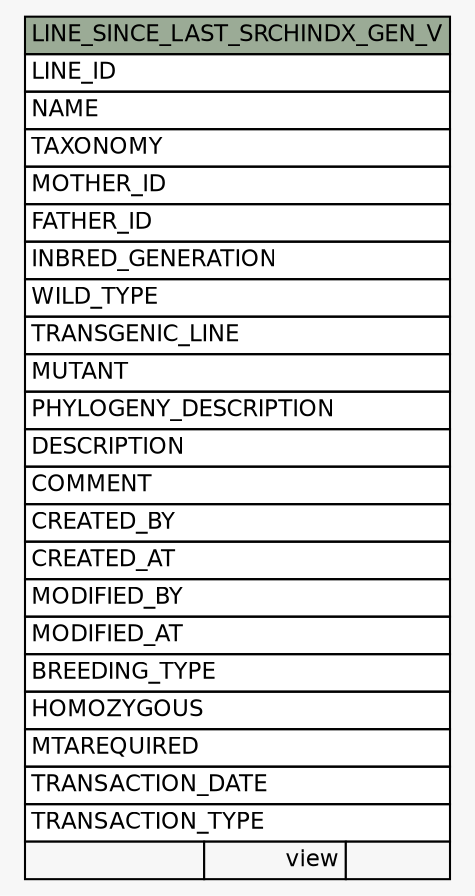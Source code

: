 // dot 2.38.0 on Windows 10 10.0
// SchemaSpy rev Unknown
digraph "LINE_SINCE_LAST_SRCHINDX_GEN_V" {
  graph [
    rankdir="RL"
    bgcolor="#f7f7f7"
    nodesep="0.18"
    ranksep="0.46"
    fontname="Helvetica"
    fontsize="11"
  ];
  node [
    fontname="Helvetica"
    fontsize="11"
    shape="plaintext"
  ];
  edge [
    arrowsize="0.8"
  ];
  "LINE_SINCE_LAST_SRCHINDX_GEN_V" [
    label=<
    <TABLE BORDER="0" CELLBORDER="1" CELLSPACING="0" BGCOLOR="#ffffff">
      <TR><TD COLSPAN="3" BGCOLOR="#9bab96" ALIGN="CENTER">LINE_SINCE_LAST_SRCHINDX_GEN_V</TD></TR>
      <TR><TD PORT="LINE_ID" COLSPAN="3" ALIGN="LEFT">LINE_ID</TD></TR>
      <TR><TD PORT="NAME" COLSPAN="3" ALIGN="LEFT">NAME</TD></TR>
      <TR><TD PORT="TAXONOMY" COLSPAN="3" ALIGN="LEFT">TAXONOMY</TD></TR>
      <TR><TD PORT="MOTHER_ID" COLSPAN="3" ALIGN="LEFT">MOTHER_ID</TD></TR>
      <TR><TD PORT="FATHER_ID" COLSPAN="3" ALIGN="LEFT">FATHER_ID</TD></TR>
      <TR><TD PORT="INBRED_GENERATION" COLSPAN="3" ALIGN="LEFT">INBRED_GENERATION</TD></TR>
      <TR><TD PORT="WILD_TYPE" COLSPAN="3" ALIGN="LEFT">WILD_TYPE</TD></TR>
      <TR><TD PORT="TRANSGENIC_LINE" COLSPAN="3" ALIGN="LEFT">TRANSGENIC_LINE</TD></TR>
      <TR><TD PORT="MUTANT" COLSPAN="3" ALIGN="LEFT">MUTANT</TD></TR>
      <TR><TD PORT="PHYLOGENY_DESCRIPTION" COLSPAN="3" ALIGN="LEFT">PHYLOGENY_DESCRIPTION</TD></TR>
      <TR><TD PORT="DESCRIPTION" COLSPAN="3" ALIGN="LEFT">DESCRIPTION</TD></TR>
      <TR><TD PORT="COMMENT" COLSPAN="3" ALIGN="LEFT">COMMENT</TD></TR>
      <TR><TD PORT="CREATED_BY" COLSPAN="3" ALIGN="LEFT">CREATED_BY</TD></TR>
      <TR><TD PORT="CREATED_AT" COLSPAN="3" ALIGN="LEFT">CREATED_AT</TD></TR>
      <TR><TD PORT="MODIFIED_BY" COLSPAN="3" ALIGN="LEFT">MODIFIED_BY</TD></TR>
      <TR><TD PORT="MODIFIED_AT" COLSPAN="3" ALIGN="LEFT">MODIFIED_AT</TD></TR>
      <TR><TD PORT="BREEDING_TYPE" COLSPAN="3" ALIGN="LEFT">BREEDING_TYPE</TD></TR>
      <TR><TD PORT="HOMOZYGOUS" COLSPAN="3" ALIGN="LEFT">HOMOZYGOUS</TD></TR>
      <TR><TD PORT="MTAREQUIRED" COLSPAN="3" ALIGN="LEFT">MTAREQUIRED</TD></TR>
      <TR><TD PORT="TRANSACTION_DATE" COLSPAN="3" ALIGN="LEFT">TRANSACTION_DATE</TD></TR>
      <TR><TD PORT="TRANSACTION_TYPE" COLSPAN="3" ALIGN="LEFT">TRANSACTION_TYPE</TD></TR>
      <TR><TD ALIGN="LEFT" BGCOLOR="#f7f7f7">  </TD><TD ALIGN="RIGHT" BGCOLOR="#f7f7f7">view</TD><TD ALIGN="RIGHT" BGCOLOR="#f7f7f7">  </TD></TR>
    </TABLE>>
    URL="tables/LINE_SINCE_LAST_SRCHINDX_GEN_V.html"
    tooltip="LINE_SINCE_LAST_SRCHINDX_GEN_V"
  ];
}
